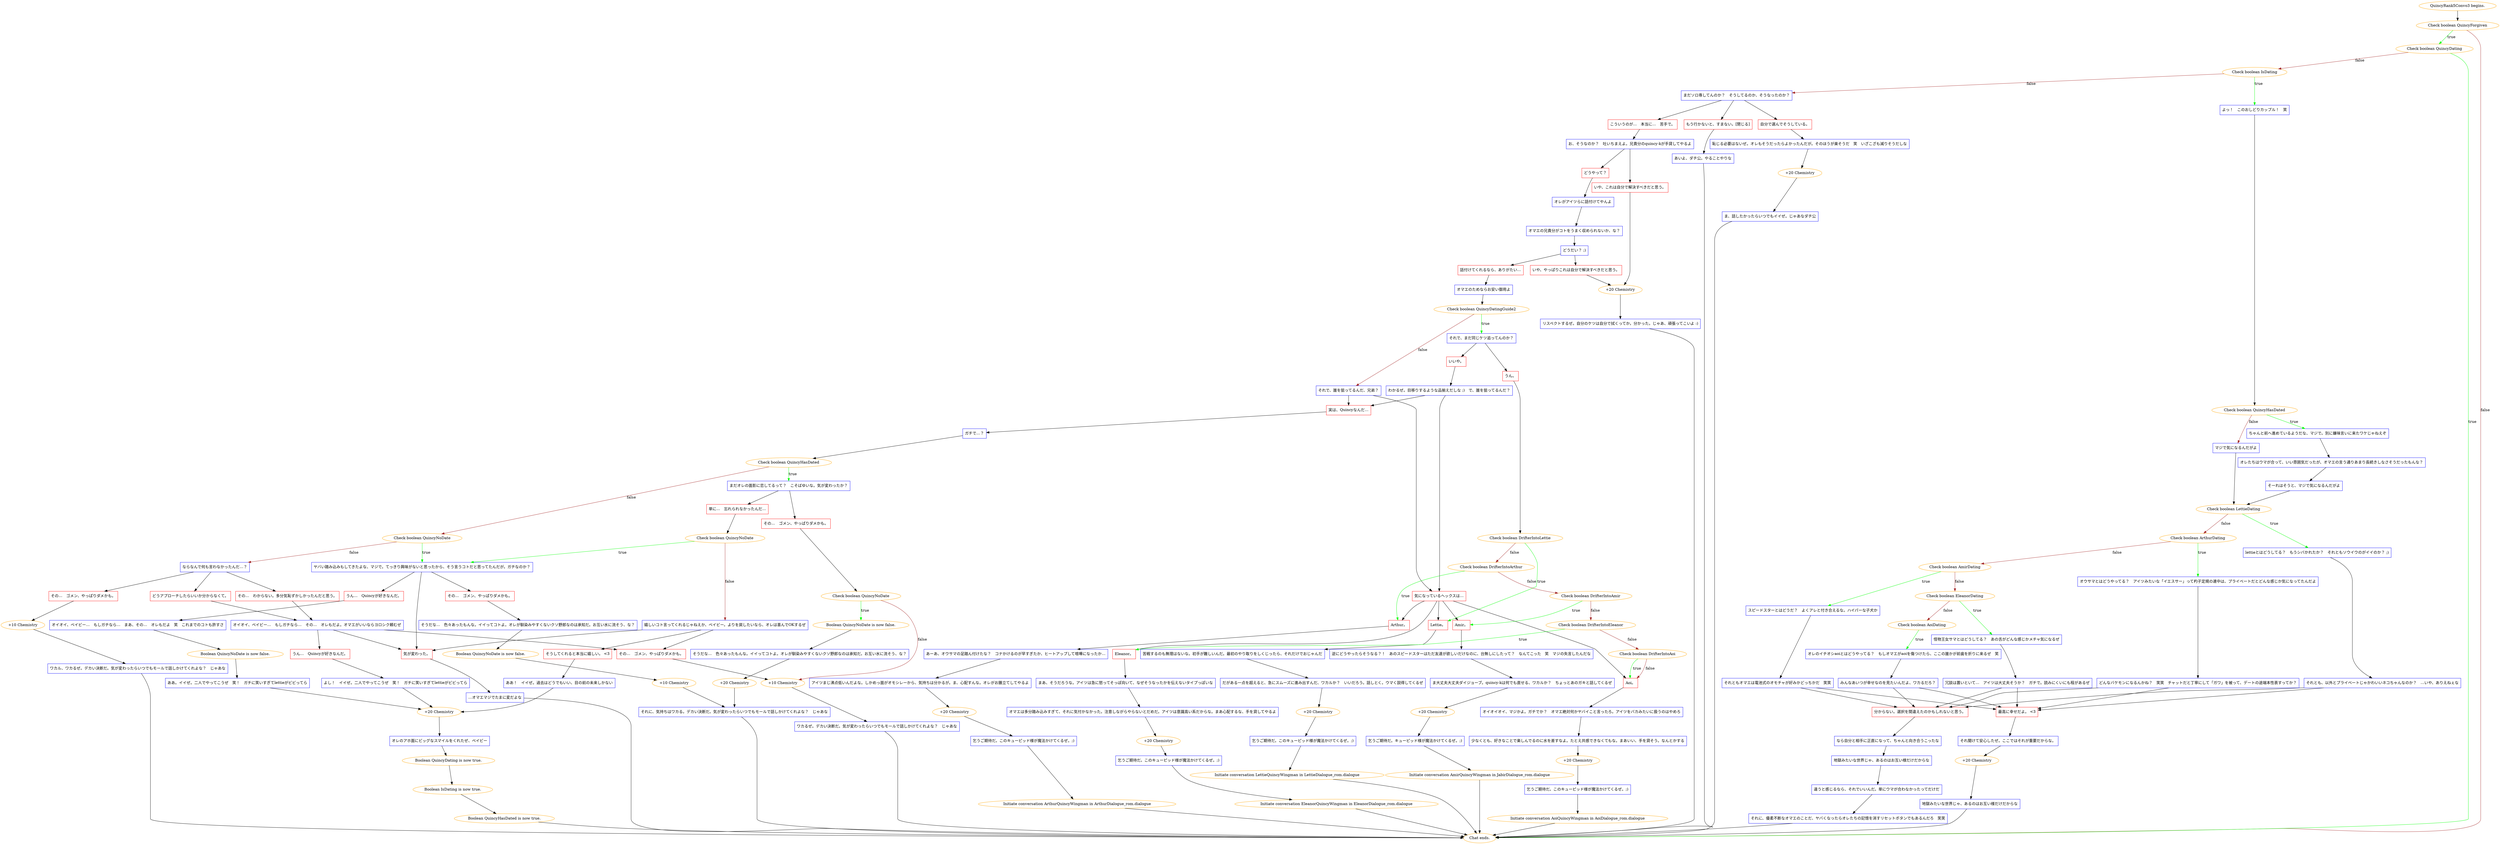 digraph {
	"QuincyRank5Convo3 begins." [color=orange];
		"QuincyRank5Convo3 begins." -> j2951068974;
	j2951068974 [label="Check boolean QuincyForgiven",color=orange];
		j2951068974 -> j3209672370 [label=true,color=green];
		j2951068974 -> "Chat ends." [label=false,color=brown];
	j3209672370 [label="Check boolean QuincyDating",color=orange];
		j3209672370 -> "Chat ends." [label=true,color=green];
		j3209672370 -> j4264167688 [label=false,color=brown];
	"Chat ends." [color=orange];
	j4264167688 [label="Check boolean IsDating",color=orange];
		j4264167688 -> j2242954148 [label=true,color=green];
		j4264167688 -> j2686217223 [label=false,color=brown];
	j2242954148 [label="よっ！　このおしどりカップル！　笑",shape=box,color=blue];
		j2242954148 -> j112189153;
	j2686217223 [label="まだソロ専してんのか？　そうしてるのか、そうなったのか？",shape=box,color=blue];
		j2686217223 -> j611354422;
		j2686217223 -> j3663821803;
		j2686217223 -> j2294400683;
	j112189153 [label="Check boolean QuincyHasDated",color=orange];
		j112189153 -> j904666306 [label=true,color=green];
		j112189153 -> j4084564360 [label=false,color=brown];
	j611354422 [label="自分で選んでそうしている。",shape=box,color=red];
		j611354422 -> j510613722;
	j3663821803 [label="こういうのが…　本当に…　苦手で。",shape=box,color=red];
		j3663821803 -> j178091567;
	j2294400683 [label="もう行かないと、すまない。[閉じる]",shape=box,color=red];
		j2294400683 -> j3300380918;
	j904666306 [label="ちゃんと前へ進めているようだな、マジで。別に嫌味言いに来たワケじゃねえぞ",shape=box,color=blue];
		j904666306 -> j987514295;
	j4084564360 [label="マジで気になるんだがよ",shape=box,color=blue];
		j4084564360 -> j1775695868;
	j510613722 [label="恥じる必要はないぜ。オレもそうだったらよかったんだが。そのほうが楽そうだ　笑　いざこざも減りそうだしな",shape=box,color=blue];
		j510613722 -> j1747874845;
	j178091567 [label="お、そうなのか？　吐いちまえよ。兄貴分のquincy-kが手貸してやるよ",shape=box,color=blue];
		j178091567 -> j1269421895;
		j178091567 -> j1116879302;
	j3300380918 [label="あいよ、ダチ公。やることやりな",shape=box,color=blue];
		j3300380918 -> "Chat ends.";
	j987514295 [label="オレたちはウマが合って、いい雰囲気だったが、オマエの言う通りあまり長続きしなさそうだったもんな？",shape=box,color=blue];
		j987514295 -> j3363427295;
	j1775695868 [label="Check boolean LettieDating",color=orange];
		j1775695868 -> j1177772415 [label=true,color=green];
		j1775695868 -> j3168842779 [label=false,color=brown];
	j1747874845 [label="+20 Chemistry",color=orange];
		j1747874845 -> j884601879;
	j1269421895 [label="どうやって？",shape=box,color=red];
		j1269421895 -> j1286663008;
	j1116879302 [label="いや、これは自分で解決すべきだと思う。",shape=box,color=red];
		j1116879302 -> j728336054;
	j3363427295 [label="そーれはそうと、マジで気になるんだがよ",shape=box,color=blue];
		j3363427295 -> j1775695868;
	j1177772415 [label="lettieとはどうしてる？　もうシバかれたか？　それともソウイウのがイイのか？ ;)",shape=box,color=blue];
		j1177772415 -> j2692482052;
	j3168842779 [label="Check boolean ArthurDating",color=orange];
		j3168842779 -> j1143698771 [label=true,color=green];
		j3168842779 -> j3271929692 [label=false,color=brown];
	j884601879 [label="ま、話したかったらいつでもイイぜ。じゃあなダチ公",shape=box,color=blue];
		j884601879 -> "Chat ends.";
	j1286663008 [label="オレがアイツらに話付けてやんよ",shape=box,color=blue];
		j1286663008 -> j950974803;
	j728336054 [label="+20 Chemistry",color=orange];
		j728336054 -> j3864181652;
	j2692482052 [label="それとも、以外とプライベートじゃかわいいネコちゃんなのか？　…いや、ありえねぇな",shape=box,color=blue];
		j2692482052 -> j1221295139;
		j2692482052 -> j1838468692;
	j1143698771 [label="オウサマとはどうやってる？　アイツみたいな「イエスサー」って杓子定規の連中は、プライベートだとどんな感じか気になってたんだよ",shape=box,color=blue];
		j1143698771 -> j4063078267;
	j3271929692 [label="Check boolean AmirDating",color=orange];
		j3271929692 -> j2981396154 [label=true,color=green];
		j3271929692 -> j2641613073 [label=false,color=brown];
	j950974803 [label="オマエの兄貴分がコトをうまく収められないか、な？",shape=box,color=blue];
		j950974803 -> j3914997845;
	j3864181652 [label="リスペクトするぜ。自分のケツは自分で拭くってか。分かった。じゃあ、頑張ってこいよ :)",shape=box,color=blue];
		j3864181652 -> "Chat ends.";
	j1221295139 [label="最高に幸せだよ。 <3",shape=box,color=red];
		j1221295139 -> j2623552440;
	j1838468692 [label="分からない。選択を間違えたのかもしれないと思う。",shape=box,color=red];
		j1838468692 -> j2933992263;
	j4063078267 [label="どんなバケモンになるんかね？　笑笑　チャットだと丁寧にして「ガワ」を被って、デートの途端本性表すってか？",shape=box,color=blue];
		j4063078267 -> j1221295139;
		j4063078267 -> j1838468692;
	j2981396154 [label="スピードスターとはどうだ？　よくアレと付き合えるな。ハイパーな子犬か",shape=box,color=blue];
		j2981396154 -> j3903881536;
	j2641613073 [label="Check boolean EleanorDating",color=orange];
		j2641613073 -> j3197660190 [label=true,color=green];
		j2641613073 -> j2260982675 [label=false,color=brown];
	j3914997845 [label="どうだい？ ;)",shape=box,color=blue];
		j3914997845 -> j2011737109;
		j3914997845 -> j3072706242;
	j2623552440 [label="それ聞けて安心したぜ。ここではそれが重要だからな。",shape=box,color=blue];
		j2623552440 -> j2067191363;
	j2933992263 [label="なら自分と相手に正直になって、ちゃんと向き合うこったな",shape=box,color=blue];
		j2933992263 -> j3862474777;
	j3903881536 [label="それともオマエは電池式のオモチャが好みかどっちかだ　笑笑",shape=box,color=blue];
		j3903881536 -> j1221295139;
		j3903881536 -> j1838468692;
	j3197660190 [label="怪物王女サマとはどうしてる？　あの舌がどんな感じかメチャ気になるぜ",shape=box,color=blue];
		j3197660190 -> j1837290394;
	j2260982675 [label="Check boolean AoiDating",color=orange];
		j2260982675 -> j3206579071 [label=true,color=green];
	j2011737109 [label="話付けてくれるなら、ありがたい…",shape=box,color=red];
		j2011737109 -> j2226624591;
	j3072706242 [label="いや、やっぱりこれは自分で解決すべきだと思う。",shape=box,color=red];
		j3072706242 -> j728336054;
	j2067191363 [label="+20 Chemistry",color=orange];
		j2067191363 -> j3084722689;
	j3862474777 [label="地獄みたいな世界じゃ、あるのはお互い様だけだからな",shape=box,color=blue];
		j3862474777 -> j1996113477;
	j1837290394 [label="冗談は置いといて…　アイツは大丈夫そうか？　ガチで。読みにくいにも程があるぜ",shape=box,color=blue];
		j1837290394 -> j1221295139;
		j1837290394 -> j1838468692;
	j3206579071 [label="オレのイチオシaoiとはどうやってる？　もしオマエがaoiを傷つけたら、ここの誰かが前歯を折りに来るぜ　笑",shape=box,color=blue];
		j3206579071 -> j256015194;
	j2226624591 [label="オマエのためならお安い御用よ",shape=box,color=blue];
		j2226624591 -> j2238688054;
	j3084722689 [label="地獄みたいな世界じゃ、あるのはお互い様だけだからな",shape=box,color=blue];
		j3084722689 -> "Chat ends.";
	j1996113477 [label="違うと感じるなら、それでいいんだ。単にウマが合わなかったってだけだ",shape=box,color=blue];
		j1996113477 -> j576973999;
	j256015194 [label="みんなあいつが幸せなのを見たいんだよ、ワカるだろ？",shape=box,color=blue];
		j256015194 -> j1221295139;
		j256015194 -> j1838468692;
	j2238688054 [label="Check boolean QuincyDatingGuide2",color=orange];
		j2238688054 -> j808937637 [label=true,color=green];
		j2238688054 -> j2865798482 [label=false,color=brown];
	j576973999 [label="それに、優柔不断なオマエのことだ、ヤバくなったらオレたちの記憶を消すリセットボタンでもあるんだろ　笑笑",shape=box,color=blue];
		j576973999 -> "Chat ends.";
	j808937637 [label="それで、まだ同じケツ追ってんのか？",shape=box,color=blue];
		j808937637 -> j3152126046;
		j808937637 -> j3357799420;
	j2865798482 [label="それで、誰を狙ってるんだ、兄弟？",shape=box,color=blue];
		j2865798482 -> j1830382533;
		j2865798482 -> j1921874726;
	j3152126046 [label="いいや。",shape=box,color=red];
		j3152126046 -> j4128973951;
	j3357799420 [label="うん。",shape=box,color=red];
		j3357799420 -> j3198534615;
	j1830382533 [label="気になっているヘックスは…",shape=box,color=red];
		j1830382533 -> j1742111961;
		j1830382533 -> j1702964349;
		j1830382533 -> j3003431499;
		j1830382533 -> j671782007;
		j1830382533 -> j1779880615;
	j1921874726 [label="実は、Quincyなんだ…",shape=box,color=red];
		j1921874726 -> j2543715661;
	j4128973951 [label="わかるぜ。目移りするような品揃えだしな ;)　で、誰を狙ってるんだ？",shape=box,color=blue];
		j4128973951 -> j1830382533;
		j4128973951 -> j1921874726;
	j3198534615 [label="Check boolean DrifterIntoLettie",color=orange];
		j3198534615 -> j1742111961 [label=true,color=green];
		j3198534615 -> j1481036599 [label=false,color=brown];
	j1742111961 [label="Lettie。",shape=box,color=red];
		j1742111961 -> j4092302636;
	j1702964349 [label="Arthur。",shape=box,color=red];
		j1702964349 -> j3799733849;
	j3003431499 [label="Amir。",shape=box,color=red];
		j3003431499 -> j2182801924;
	j671782007 [label="Eleanor。",shape=box,color=red];
		j671782007 -> j1747314302;
	j1779880615 [label="Aoi。",shape=box,color=red];
		j1779880615 -> j3657497890;
	j2543715661 [label="ガチで…？",shape=box,color=blue];
		j2543715661 -> j2521049982;
	j1481036599 [label="Check boolean DrifterIntoArthur",color=orange];
		j1481036599 -> j1702964349 [label=true,color=green];
		j1481036599 -> j2762540437 [label=false,color=brown];
	j4092302636 [label="苦戦するのも無理はないな。初手が難しいんだ。最初のやり取りをしくじったら、それだけでおじゃんだ",shape=box,color=blue];
		j4092302636 -> j2736254450;
	j3799733849 [label="あーあ、オウサマの足踏ん付けたな？　コナかけるのが早すぎたか、ヒートアップして喧嘩になったか…",shape=box,color=blue];
		j3799733849 -> j1408641989;
	j2182801924 [label="逆にどうやったらそうなる？！　あのスピードスターはただ友達が欲しいだけなのに、台無しにしたって？　なんてこった　笑　マジの失言したんだな",shape=box,color=blue];
		j2182801924 -> j1912716617;
	j1747314302 [label="まあ、そうだろうな。アイツは急に怒ってそっぽ向いて、なぜそうなったかを伝えないタイプっぽいな",shape=box,color=blue];
		j1747314302 -> j2648787218;
	j3657497890 [label="オイオイオイ、マジかよ。ガチでか？　オマエ絶対何かヤバイこと言ったろ。アイツをバカみたいに扱うのはやめろ",shape=box,color=blue];
		j3657497890 -> j1089309516;
	j2521049982 [label="Check boolean QuincyHasDated",color=orange];
		j2521049982 -> j497309800 [label=true,color=green];
		j2521049982 -> j931455432 [label=false,color=brown];
	j2762540437 [label="Check boolean DrifterIntoAmir",color=orange];
		j2762540437 -> j3003431499 [label=true,color=green];
		j2762540437 -> j18030657 [label=false,color=brown];
	j2736254450 [label="だがある一点を超えると、急にスムーズに進み出すんだ、ワカルか？　いいだろう。話しとく。ウマく説得してくるぜ",shape=box,color=blue];
		j2736254450 -> j1643539890;
	j1408641989 [label="アイツまじ沸点低いんだよな。しかめっ面がオモシレーから、気持ちは分かるが。ま、心配すんな。オレがお膳立てしてやるよ",shape=box,color=blue];
		j1408641989 -> j3470390164;
	j1912716617 [label="ま大丈夫大丈夫ダイジョーブ。quincy-kは何でも直せる、ワカルか？　ちょっとあのガキと話してくるぜ",shape=box,color=blue];
		j1912716617 -> j170393134;
	j2648787218 [label="オマエは多分踏み込みすぎて、それに気付かなかった。注意しながらやらないとだめだ。アイツは意識高い系だからな。まあ心配するな、手を貸してやるよ",shape=box,color=blue];
		j2648787218 -> j55433253;
	j1089309516 [label="少なくとも、好きなことで楽しんでるのに水を差すなよ。たとえ共感できなくてもな。まあいい、手を貸そう。なんとかする",shape=box,color=blue];
		j1089309516 -> j1724221204;
	j497309800 [label="まだオレの面影に恋してるって？　こそばゆいな。気が変わったか？",shape=box,color=blue];
		j497309800 -> j3709855996;
		j497309800 -> j2424534743;
	j931455432 [label="Check boolean QuincyNoDate",color=orange];
		j931455432 -> j1931212145 [label=true,color=green];
		j931455432 -> j1962166699 [label=false,color=brown];
	j18030657 [label="Check boolean DrifterIntoEleanor",color=orange];
		j18030657 -> j671782007 [label=true,color=green];
		j18030657 -> j1008457125 [label=false,color=brown];
	j1643539890 [label="+20 Chemistry",color=orange];
		j1643539890 -> j2095178001;
	j3470390164 [label="+20 Chemistry",color=orange];
		j3470390164 -> j3553430749;
	j170393134 [label="+20 Chemistry",color=orange];
		j170393134 -> j2134696142;
	j55433253 [label="+20 Chemistry",color=orange];
		j55433253 -> j673817476;
	j1724221204 [label="+20 Chemistry",color=orange];
		j1724221204 -> j3084862169;
	j3709855996 [label="単に…　忘れられなかったんだ…",shape=box,color=red];
		j3709855996 -> j459811191;
	j2424534743 [label="その…　ゴメン、やっぱりダメかも。",shape=box,color=red];
		j2424534743 -> j1812051425;
	j1931212145 [label="ヤバい踏み込みもしてきたよな、マジで。てっきり興味がないと思ったから、そう言うコトだと思ってたんだが。ガチなのか？",shape=box,color=blue];
		j1931212145 -> j1197640681;
		j1931212145 -> j2523263120;
		j1931212145 -> j1664962936;
	j1962166699 [label="ならなんで何も言わなかったんだ…？",shape=box,color=blue];
		j1962166699 -> j2313749252;
		j1962166699 -> j2214907155;
		j1962166699 -> j3574770946;
	j1008457125 [label="Check boolean DrifterIntoAoi",color=orange];
		j1008457125 -> j1779880615 [label=true,color=green];
		j1008457125 -> j1779880615 [label=false,color=brown];
	j2095178001 [label="乞うご期待だ。このキューピッド様が魔法かけてくるぜ。;)",shape=box,color=blue];
		j2095178001 -> "Initiate conversation LettieQuincyWingman in LettieDialogue_rom.dialogue";
	j3553430749 [label="乞うご期待だ。このキューピッド様が魔法かけてくるぜ。;)",shape=box,color=blue];
		j3553430749 -> "Initiate conversation ArthurQuincyWingman in ArthurDialogue_rom.dialogue";
	j2134696142 [label="乞うご期待だ。キューピッド様が魔法かけてくるぜ。;)",shape=box,color=blue];
		j2134696142 -> "Initiate conversation AmirQuincyWingman in JabirDialogue_rom.dialogue";
	j673817476 [label="乞うご期待だ。このキューピッド様が魔法かけてくるぜ。;)",shape=box,color=blue];
		j673817476 -> "Initiate conversation EleanorQuincyWingman in EleanorDialogue_rom.dialogue";
	j3084862169 [label="乞うご期待だ。このキューピッド様が魔法かけてくるぜ。;)",shape=box,color=blue];
		j3084862169 -> "Initiate conversation AoiQuincyWingman in AoiDialogue_rom.dialogue";
	j459811191 [label="Check boolean QuincyNoDate",color=orange];
		j459811191 -> j1931212145 [label=true,color=green];
		j459811191 -> j25448376 [label=false,color=brown];
	j1812051425 [label="Check boolean QuincyNoDate",color=orange];
		j1812051425 -> j2771788890 [label=true,color=green];
		j1812051425 -> j114335875 [label=false,color=brown];
	j1197640681 [label="うん…　Quincyが好きなんだ。",shape=box,color=red];
		j1197640681 -> j1360311380;
	j2523263120 [label="その…　ゴメン、やっぱりダメかも。",shape=box,color=red];
		j2523263120 -> j2630810346;
	j1664962936 [label="気が変わった。",shape=box,color=red];
		j1664962936 -> j3109141782;
	j2313749252 [label="その…　わからない。多分気恥ずかしかったんだと思う。",shape=box,color=red];
		j2313749252 -> j1168752989;
	j2214907155 [label="どうアプローチしたらいいか分からなくて。",shape=box,color=red];
		j2214907155 -> j1168752989;
	j3574770946 [label="その…　ゴメン、やっぱりダメかも。",shape=box,color=red];
		j3574770946 -> j1937207621;
	"Initiate conversation LettieQuincyWingman in LettieDialogue_rom.dialogue" [label="Initiate conversation LettieQuincyWingman in LettieDialogue_rom.dialogue",color=orange];
		"Initiate conversation LettieQuincyWingman in LettieDialogue_rom.dialogue" -> "Chat ends.";
	"Initiate conversation ArthurQuincyWingman in ArthurDialogue_rom.dialogue" [label="Initiate conversation ArthurQuincyWingman in ArthurDialogue_rom.dialogue",color=orange];
		"Initiate conversation ArthurQuincyWingman in ArthurDialogue_rom.dialogue" -> "Chat ends.";
	"Initiate conversation AmirQuincyWingman in JabirDialogue_rom.dialogue" [label="Initiate conversation AmirQuincyWingman in JabirDialogue_rom.dialogue",color=orange];
		"Initiate conversation AmirQuincyWingman in JabirDialogue_rom.dialogue" -> "Chat ends.";
	"Initiate conversation EleanorQuincyWingman in EleanorDialogue_rom.dialogue" [label="Initiate conversation EleanorQuincyWingman in EleanorDialogue_rom.dialogue",color=orange];
		"Initiate conversation EleanorQuincyWingman in EleanorDialogue_rom.dialogue" -> "Chat ends.";
	"Initiate conversation AoiQuincyWingman in AoiDialogue_rom.dialogue" [label="Initiate conversation AoiQuincyWingman in AoiDialogue_rom.dialogue",color=orange];
		"Initiate conversation AoiQuincyWingman in AoiDialogue_rom.dialogue" -> "Chat ends.";
	j25448376 [label="嬉しいコト言ってくれるじゃねえか、ベイビー。よりを戻したいなら、オレは喜んでOKするぜ",shape=box,color=blue];
		j25448376 -> j1173943031;
		j25448376 -> j3475189485;
		j25448376 -> j1664962936;
	j2771788890 [label="Boolean QuincyNoDate is now false.",color=orange];
		j2771788890 -> j3587976634;
	j114335875 [label="+10 Chemistry",color=orange];
		j114335875 -> j2889008822;
	j1360311380 [label="オイオイ、ベイビー…　もしガチなら…　まあ、その…　オレもだよ　笑　これまでのコトも許すさ",shape=box,color=blue];
		j1360311380 -> j2774718480;
	j2630810346 [label="そうだな…　色々あったもんな。イイってコトよ。オレが馴染みやすくないクソ野郎なのは承知だ。お互い水に流そう、な？",shape=box,color=blue];
		j2630810346 -> j2587325774;
	j3109141782 [label="…オマエマジでたまに変だよな",shape=box,color=blue];
		j3109141782 -> "Chat ends.";
	j1168752989 [label="オイオイ、ベイビー…　もしガチなら…　その…　オレもだよ。オマエがいいならヨロシク頼むぜ",shape=box,color=blue];
		j1168752989 -> j2531459463;
		j1168752989 -> j3475189485;
		j1168752989 -> j1664962936;
	j1937207621 [label="+10 Chemistry",color=orange];
		j1937207621 -> j676383697;
	j1173943031 [label="そうしてくれると本当に嬉しい。 <3",shape=box,color=red];
		j1173943031 -> j669585443;
	j3475189485 [label="その…　ゴメン、やっぱりダメかも。",shape=box,color=red];
		j3475189485 -> j114335875;
	j3587976634 [label="そうだな…　色々あったもんな。イイってコトよ。オレが馴染みやすくないクソ野郎なのは承知だ。お互い水に流そう、な？",shape=box,color=blue];
		j3587976634 -> j395189959;
	j2889008822 [label="ワカるぜ。デカい決断だ。気が変わったらいつでもモールで話しかけてくれよな？　じゃあな",shape=box,color=blue];
		j2889008822 -> "Chat ends.";
	j2774718480 [label="Boolean QuincyNoDate is now false.",color=orange];
		j2774718480 -> j2926138658;
	j2587325774 [label="Boolean QuincyNoDate is now false.",color=orange];
		j2587325774 -> j406749023;
	j2531459463 [label="うん…　Quincyが好きなんだ。",shape=box,color=red];
		j2531459463 -> j287417410;
	j676383697 [label="ワカル、ワカるぜ。デカい決断だ。気が変わったらいつでもモールで話しかけてくれよな？　じゃあな",shape=box,color=blue];
		j676383697 -> "Chat ends.";
	j669585443 [label="ああ！　イイぜ。過去はどうでもいい、目の前の未来しかない",shape=box,color=blue];
		j669585443 -> j4251552741;
	j395189959 [label="+20 Chemistry",color=orange];
		j395189959 -> j3255750354;
	j2926138658 [label="ああ。イイぜ。二人でやってこうぜ　笑！　ガチに笑いすぎてlettieがビビってら",shape=box,color=blue];
		j2926138658 -> j4251552741;
	j406749023 [label="+10 Chemistry",color=orange];
		j406749023 -> j3255750354;
	j287417410 [label="よし！　イイぜ。二人でやってこうぜ　笑！　ガチに笑いすぎてlettieがビビってら",shape=box,color=blue];
		j287417410 -> j4251552741;
	j4251552741 [label="+20 Chemistry",color=orange];
		j4251552741 -> j3380241922;
	j3255750354 [label="それに、気持ちはワカる。デカい決断だ。気が変わったらいつでもモールで話しかけてくれよな？　じゃあな",shape=box,color=blue];
		j3255750354 -> "Chat ends.";
	j3380241922 [label="オレのアホ面にビッグなスマイルをくれたぜ、ベイビー",shape=box,color=blue];
		j3380241922 -> j505928050;
	j505928050 [label="Boolean QuincyDating is now true.",color=orange];
		j505928050 -> j2476452017;
	j2476452017 [label="Boolean IsDating is now true.",color=orange];
		j2476452017 -> j2730872079;
	j2730872079 [label="Boolean QuincyHasDated is now true.",color=orange];
		j2730872079 -> "Chat ends.";
}